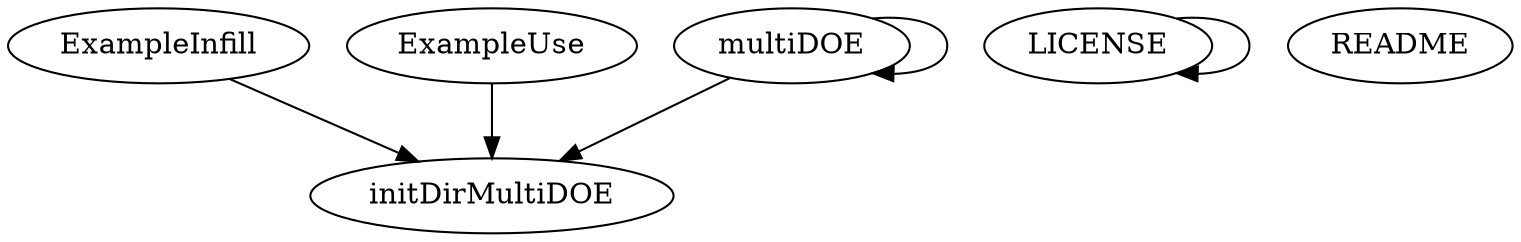 /* Created by mdot for Matlab */
digraph m2html {
  ExampleInfill -> initDirMultiDOE;
  ExampleUse -> initDirMultiDOE;
  LICENSE -> LICENSE;
  multiDOE -> initDirMultiDOE;
  multiDOE -> multiDOE;

  ExampleInfill [URL="ExampleInfill.html"];
  ExampleUse [URL="ExampleUse.html"];
  LICENSE [URL="LICENSE.html"];
  README [URL="README.html"];
  initDirMultiDOE [URL="initDirMultiDOE.html"];
  multiDOE [URL="multiDOE.html"];
}